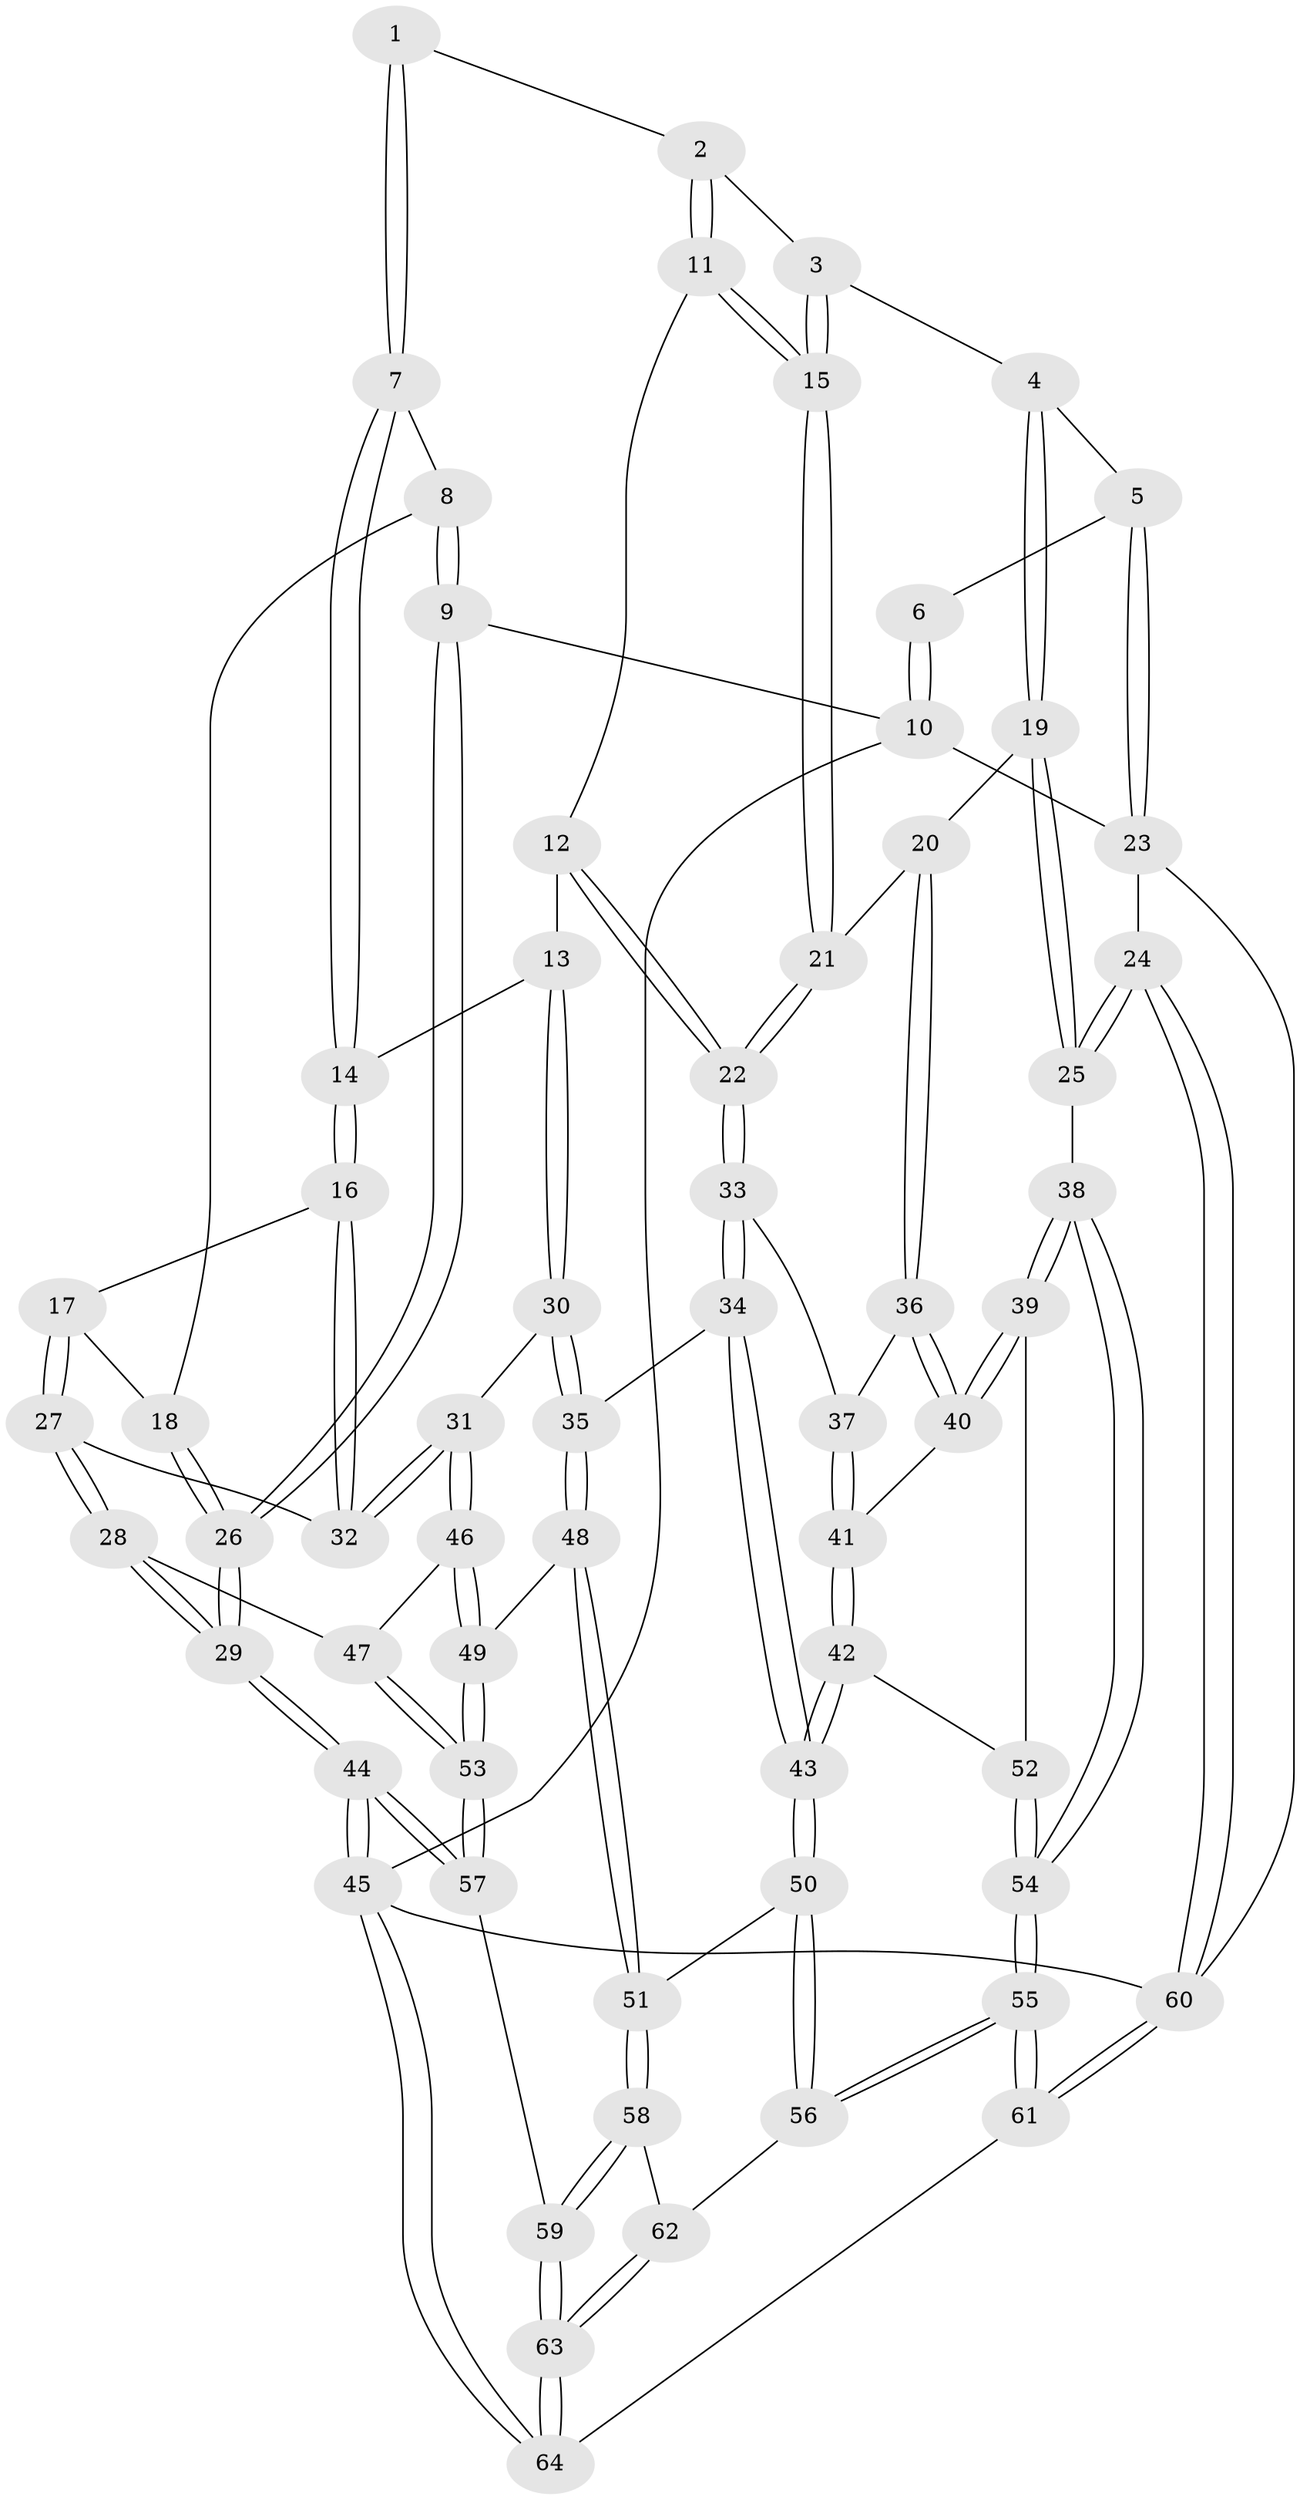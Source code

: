 // coarse degree distribution, {3: 0.08108108108108109, 4: 0.5135135135135135, 5: 0.2702702702702703, 2: 0.02702702702702703, 7: 0.02702702702702703, 6: 0.08108108108108109}
// Generated by graph-tools (version 1.1) at 2025/24/03/03/25 07:24:37]
// undirected, 64 vertices, 157 edges
graph export_dot {
graph [start="1"]
  node [color=gray90,style=filled];
  1 [pos="+0.3455227502097723+0.028285637563863285"];
  2 [pos="+0.4180875601330101+0.08589694094668959"];
  3 [pos="+0.6640629015156966+0.12264183662300328"];
  4 [pos="+0.9971861712389656+0"];
  5 [pos="+1+0"];
  6 [pos="+0.3014682709931347+0"];
  7 [pos="+0.2880252849933487+0.1514032912540417"];
  8 [pos="+0.20277989433943336+0.20630718887171368"];
  9 [pos="+0+0.11081505509847578"];
  10 [pos="+0+0"];
  11 [pos="+0.4635537335905022+0.19119727636234424"];
  12 [pos="+0.45575484440034136+0.26827111862017616"];
  13 [pos="+0.4089863373667103+0.32080974907927257"];
  14 [pos="+0.33642627825277077+0.29622112112364285"];
  15 [pos="+0.6270473251112303+0.2559923880112578"];
  16 [pos="+0.29918141311408336+0.3403505744704336"];
  17 [pos="+0.1776819237806889+0.3098119696482515"];
  18 [pos="+0.17754843001661233+0.30929231713627703"];
  19 [pos="+0.8281276956313266+0.2994326948913137"];
  20 [pos="+0.82625241682567+0.30048141406968376"];
  21 [pos="+0.6279615723774773+0.2655036432069496"];
  22 [pos="+0.6028053208485746+0.3312630525358372"];
  23 [pos="+1+0"];
  24 [pos="+1+0.512625402969995"];
  25 [pos="+1+0.5205946019750531"];
  26 [pos="+0+0.2248137787732526"];
  27 [pos="+0.15446553968390228+0.4110161542382368"];
  28 [pos="+0.0008704654071646173+0.5105466262932982"];
  29 [pos="+0+0.5413996739376084"];
  30 [pos="+0.4516025142831951+0.4214949590704544"];
  31 [pos="+0.29685743821137905+0.45538924981478307"];
  32 [pos="+0.28598322768017775+0.44129565195600473"];
  33 [pos="+0.6006080225935733+0.37457107977069704"];
  34 [pos="+0.5010427649971168+0.4406707792668892"];
  35 [pos="+0.48750955939330765+0.44228854970288534"];
  36 [pos="+0.7806312708884914+0.3677569407909937"];
  37 [pos="+0.636708835167845+0.39888817785226044"];
  38 [pos="+0.9550754570102747+0.5605573255444601"];
  39 [pos="+0.8051002942561754+0.4988991316409304"];
  40 [pos="+0.7974654512729007+0.49197052127993796"];
  41 [pos="+0.6788834158835731+0.473956802152843"];
  42 [pos="+0.6385615740821923+0.5956988060612989"];
  43 [pos="+0.6109989777007728+0.6047945712574851"];
  44 [pos="+0+0.6997109181157222"];
  45 [pos="+0+1"];
  46 [pos="+0.29126927266340463+0.5429615953024218"];
  47 [pos="+0.20830532874494748+0.5649063622312686"];
  48 [pos="+0.4147080804463653+0.610594670339297"];
  49 [pos="+0.34623118681217757+0.6029483927117564"];
  50 [pos="+0.5783115908119244+0.6429623662457186"];
  51 [pos="+0.45845192891027314+0.6568303780145938"];
  52 [pos="+0.6910064572753448+0.6135235620698838"];
  53 [pos="+0.20241035360969076+0.8140775758890709"];
  54 [pos="+0.8247016869850164+0.7314990849264229"];
  55 [pos="+0.7863191059268331+0.9449101400033993"];
  56 [pos="+0.6519372908085768+0.8577247456268356"];
  57 [pos="+0.19960502844959493+0.8206288209259995"];
  58 [pos="+0.44828185836694134+0.7194892187305869"];
  59 [pos="+0.2268260257150584+0.8526712770002197"];
  60 [pos="+1+1"];
  61 [pos="+0.8869248138073023+1"];
  62 [pos="+0.5130506911968943+0.838197126267838"];
  63 [pos="+0.28720223848838283+0.9886279061120535"];
  64 [pos="+0.294170213553501+1"];
  1 -- 2;
  1 -- 7;
  1 -- 7;
  2 -- 3;
  2 -- 11;
  2 -- 11;
  3 -- 4;
  3 -- 15;
  3 -- 15;
  4 -- 5;
  4 -- 19;
  4 -- 19;
  5 -- 6;
  5 -- 23;
  5 -- 23;
  6 -- 10;
  6 -- 10;
  7 -- 8;
  7 -- 14;
  7 -- 14;
  8 -- 9;
  8 -- 9;
  8 -- 18;
  9 -- 10;
  9 -- 26;
  9 -- 26;
  10 -- 23;
  10 -- 45;
  11 -- 12;
  11 -- 15;
  11 -- 15;
  12 -- 13;
  12 -- 22;
  12 -- 22;
  13 -- 14;
  13 -- 30;
  13 -- 30;
  14 -- 16;
  14 -- 16;
  15 -- 21;
  15 -- 21;
  16 -- 17;
  16 -- 32;
  16 -- 32;
  17 -- 18;
  17 -- 27;
  17 -- 27;
  18 -- 26;
  18 -- 26;
  19 -- 20;
  19 -- 25;
  19 -- 25;
  20 -- 21;
  20 -- 36;
  20 -- 36;
  21 -- 22;
  21 -- 22;
  22 -- 33;
  22 -- 33;
  23 -- 24;
  23 -- 60;
  24 -- 25;
  24 -- 25;
  24 -- 60;
  24 -- 60;
  25 -- 38;
  26 -- 29;
  26 -- 29;
  27 -- 28;
  27 -- 28;
  27 -- 32;
  28 -- 29;
  28 -- 29;
  28 -- 47;
  29 -- 44;
  29 -- 44;
  30 -- 31;
  30 -- 35;
  30 -- 35;
  31 -- 32;
  31 -- 32;
  31 -- 46;
  31 -- 46;
  33 -- 34;
  33 -- 34;
  33 -- 37;
  34 -- 35;
  34 -- 43;
  34 -- 43;
  35 -- 48;
  35 -- 48;
  36 -- 37;
  36 -- 40;
  36 -- 40;
  37 -- 41;
  37 -- 41;
  38 -- 39;
  38 -- 39;
  38 -- 54;
  38 -- 54;
  39 -- 40;
  39 -- 40;
  39 -- 52;
  40 -- 41;
  41 -- 42;
  41 -- 42;
  42 -- 43;
  42 -- 43;
  42 -- 52;
  43 -- 50;
  43 -- 50;
  44 -- 45;
  44 -- 45;
  44 -- 57;
  44 -- 57;
  45 -- 64;
  45 -- 64;
  45 -- 60;
  46 -- 47;
  46 -- 49;
  46 -- 49;
  47 -- 53;
  47 -- 53;
  48 -- 49;
  48 -- 51;
  48 -- 51;
  49 -- 53;
  49 -- 53;
  50 -- 51;
  50 -- 56;
  50 -- 56;
  51 -- 58;
  51 -- 58;
  52 -- 54;
  52 -- 54;
  53 -- 57;
  53 -- 57;
  54 -- 55;
  54 -- 55;
  55 -- 56;
  55 -- 56;
  55 -- 61;
  55 -- 61;
  56 -- 62;
  57 -- 59;
  58 -- 59;
  58 -- 59;
  58 -- 62;
  59 -- 63;
  59 -- 63;
  60 -- 61;
  60 -- 61;
  61 -- 64;
  62 -- 63;
  62 -- 63;
  63 -- 64;
  63 -- 64;
}
